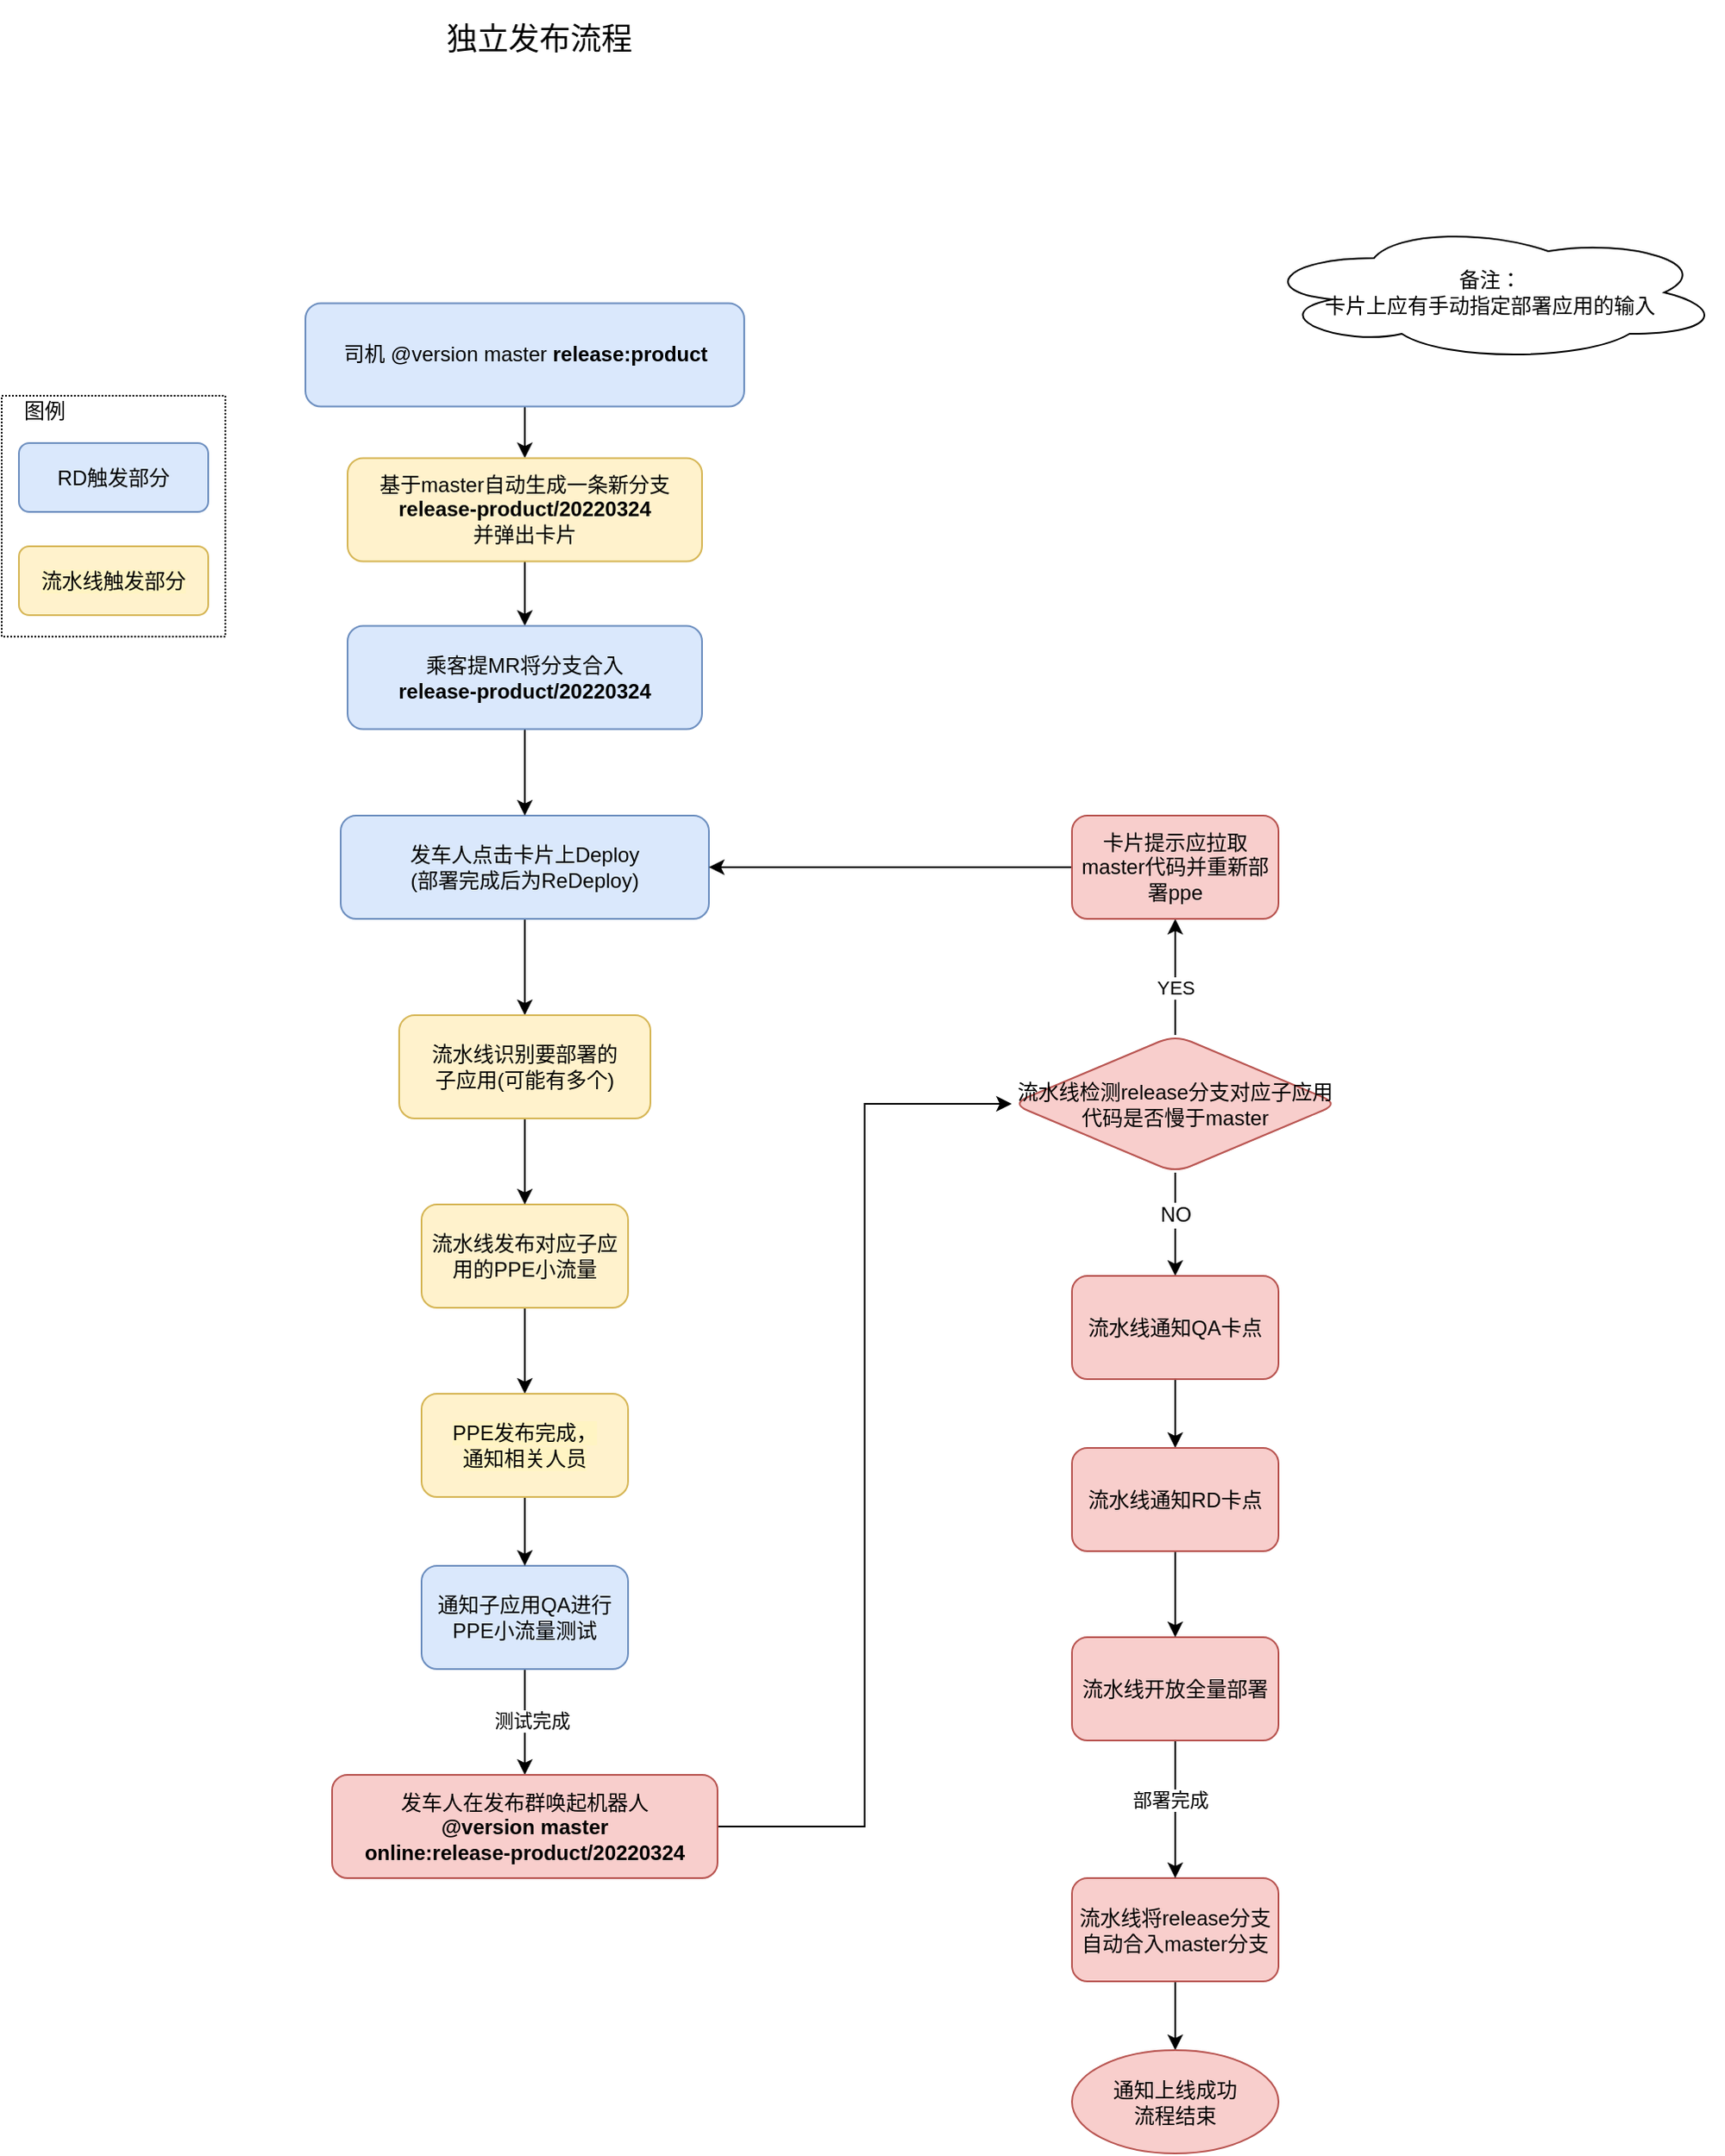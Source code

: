 <mxfile version="16.6.1" type="github">
  <diagram id="fjeT-Q81lyp6K0VjsVOl" name="Page-1">
    <mxGraphModel dx="1366" dy="852" grid="1" gridSize="10" guides="1" tooltips="1" connect="1" arrows="1" fold="1" page="1" pageScale="1" pageWidth="827" pageHeight="1169" math="0" shadow="0">
      <root>
        <mxCell id="0" />
        <mxCell id="1" parent="0" />
        <mxCell id="vat9FCL66bpgNvRTvxZE-51" value="备注：&lt;br&gt;卡片上应有手动指定部署应用的输入" style="ellipse;shape=cloud;whiteSpace=wrap;html=1;" vertex="1" parent="1">
          <mxGeometry x="970" y="180" width="270" height="80" as="geometry" />
        </mxCell>
        <mxCell id="vat9FCL66bpgNvRTvxZE-2" value="" style="rounded=0;whiteSpace=wrap;html=1;labelBackgroundColor=#FFF4C3;fillColor=none;dashed=1;dashPattern=1 1;" vertex="1" parent="1">
          <mxGeometry x="240" y="280" width="130" height="140" as="geometry" />
        </mxCell>
        <mxCell id="vat9FCL66bpgNvRTvxZE-5" value="&lt;font style=&quot;font-size: 18px&quot;&gt;独立发布流程&lt;br&gt;&lt;/font&gt;" style="text;html=1;strokeColor=none;fillColor=none;align=center;verticalAlign=middle;whiteSpace=wrap;rounded=0;" vertex="1" parent="1">
          <mxGeometry x="420.5" y="50" width="263" height="45" as="geometry" />
        </mxCell>
        <mxCell id="vat9FCL66bpgNvRTvxZE-6" value="" style="edgeStyle=orthogonalEdgeStyle;rounded=0;orthogonalLoop=1;jettySize=auto;html=1;" edge="1" parent="1" source="vat9FCL66bpgNvRTvxZE-7" target="vat9FCL66bpgNvRTvxZE-34">
          <mxGeometry relative="1" as="geometry" />
        </mxCell>
        <mxCell id="vat9FCL66bpgNvRTvxZE-7" value="流水线将release分支自动合入master分支" style="whiteSpace=wrap;html=1;rounded=1;fillColor=#f8cecc;strokeColor=#b85450;" vertex="1" parent="1">
          <mxGeometry x="862" y="1141.5" width="120" height="60" as="geometry" />
        </mxCell>
        <mxCell id="vat9FCL66bpgNvRTvxZE-54" value="" style="edgeStyle=orthogonalEdgeStyle;rounded=0;orthogonalLoop=1;jettySize=auto;html=1;" edge="1" parent="1" source="vat9FCL66bpgNvRTvxZE-10" target="vat9FCL66bpgNvRTvxZE-53">
          <mxGeometry relative="1" as="geometry" />
        </mxCell>
        <mxCell id="vat9FCL66bpgNvRTvxZE-10" value="流水线发布对应子应用的PPE小流量" style="whiteSpace=wrap;html=1;rounded=1;fillColor=#fff2cc;strokeColor=#d6b656;" vertex="1" parent="1">
          <mxGeometry x="484" y="750" width="120" height="60" as="geometry" />
        </mxCell>
        <mxCell id="vat9FCL66bpgNvRTvxZE-57" value="" style="edgeStyle=orthogonalEdgeStyle;rounded=0;orthogonalLoop=1;jettySize=auto;html=1;" edge="1" parent="1" source="vat9FCL66bpgNvRTvxZE-13" target="vat9FCL66bpgNvRTvxZE-31">
          <mxGeometry relative="1" as="geometry" />
        </mxCell>
        <mxCell id="vat9FCL66bpgNvRTvxZE-58" value="测试完成" style="edgeLabel;html=1;align=center;verticalAlign=middle;resizable=0;points=[];" vertex="1" connectable="0" parent="vat9FCL66bpgNvRTvxZE-57">
          <mxGeometry x="-0.041" y="4" relative="1" as="geometry">
            <mxPoint as="offset" />
          </mxGeometry>
        </mxCell>
        <mxCell id="vat9FCL66bpgNvRTvxZE-13" value="通知子应用QA进行PPE小流量测试" style="whiteSpace=wrap;html=1;rounded=1;fillColor=#dae8fc;strokeColor=#6c8ebf;" vertex="1" parent="1">
          <mxGeometry x="484" y="960.0" width="120" height="60" as="geometry" />
        </mxCell>
        <mxCell id="vat9FCL66bpgNvRTvxZE-14" style="edgeStyle=orthogonalEdgeStyle;rounded=0;orthogonalLoop=1;jettySize=auto;html=1;exitX=0.5;exitY=1;exitDx=0;exitDy=0;" edge="1" parent="1" source="vat9FCL66bpgNvRTvxZE-16" target="vat9FCL66bpgNvRTvxZE-7">
          <mxGeometry relative="1" as="geometry" />
        </mxCell>
        <mxCell id="vat9FCL66bpgNvRTvxZE-15" value="部署完成" style="edgeLabel;html=1;align=center;verticalAlign=middle;resizable=0;points=[];" vertex="1" connectable="0" parent="vat9FCL66bpgNvRTvxZE-14">
          <mxGeometry x="-0.145" y="-3" relative="1" as="geometry">
            <mxPoint as="offset" />
          </mxGeometry>
        </mxCell>
        <mxCell id="vat9FCL66bpgNvRTvxZE-16" value="流水线开放全量部署" style="whiteSpace=wrap;html=1;rounded=1;fillColor=#f8cecc;strokeColor=#b85450;" vertex="1" parent="1">
          <mxGeometry x="862" y="1001.5" width="120" height="60" as="geometry" />
        </mxCell>
        <mxCell id="vat9FCL66bpgNvRTvxZE-17" value="" style="edgeStyle=orthogonalEdgeStyle;rounded=0;orthogonalLoop=1;jettySize=auto;html=1;" edge="1" parent="1" source="vat9FCL66bpgNvRTvxZE-18" target="vat9FCL66bpgNvRTvxZE-20">
          <mxGeometry relative="1" as="geometry" />
        </mxCell>
        <mxCell id="vat9FCL66bpgNvRTvxZE-18" value="发车人点击卡片上Deploy&lt;br&gt;(部署完成后为ReDeploy)" style="rounded=1;whiteSpace=wrap;html=1;fillColor=#dae8fc;strokeColor=#6c8ebf;" vertex="1" parent="1">
          <mxGeometry x="437" y="524" width="214" height="60" as="geometry" />
        </mxCell>
        <mxCell id="vat9FCL66bpgNvRTvxZE-52" value="" style="edgeStyle=orthogonalEdgeStyle;rounded=0;orthogonalLoop=1;jettySize=auto;html=1;" edge="1" parent="1" source="vat9FCL66bpgNvRTvxZE-20" target="vat9FCL66bpgNvRTvxZE-10">
          <mxGeometry relative="1" as="geometry" />
        </mxCell>
        <mxCell id="vat9FCL66bpgNvRTvxZE-20" value="流水线识别要部署的&lt;br&gt;子应用(可能有多个)" style="whiteSpace=wrap;html=1;rounded=1;fillColor=#fff2cc;strokeColor=#d6b656;" vertex="1" parent="1">
          <mxGeometry x="471" y="640" width="146" height="60" as="geometry" />
        </mxCell>
        <mxCell id="vat9FCL66bpgNvRTvxZE-25" value="" style="edgeStyle=orthogonalEdgeStyle;rounded=0;orthogonalLoop=1;jettySize=auto;html=1;" edge="1" parent="1" source="vat9FCL66bpgNvRTvxZE-29" target="vat9FCL66bpgNvRTvxZE-33">
          <mxGeometry relative="1" as="geometry" />
        </mxCell>
        <mxCell id="vat9FCL66bpgNvRTvxZE-26" value="YES" style="edgeLabel;html=1;align=center;verticalAlign=middle;resizable=0;points=[];" vertex="1" connectable="0" parent="vat9FCL66bpgNvRTvxZE-25">
          <mxGeometry x="-0.172" relative="1" as="geometry">
            <mxPoint as="offset" />
          </mxGeometry>
        </mxCell>
        <mxCell id="vat9FCL66bpgNvRTvxZE-27" value="" style="edgeStyle=orthogonalEdgeStyle;rounded=0;orthogonalLoop=1;jettySize=auto;html=1;labelBackgroundColor=#FFFFFF;fontSize=12;" edge="1" parent="1" source="vat9FCL66bpgNvRTvxZE-29" target="vat9FCL66bpgNvRTvxZE-40">
          <mxGeometry relative="1" as="geometry" />
        </mxCell>
        <mxCell id="vat9FCL66bpgNvRTvxZE-28" value="NO" style="edgeLabel;html=1;align=center;verticalAlign=middle;resizable=0;points=[];fontSize=12;" vertex="1" connectable="0" parent="vat9FCL66bpgNvRTvxZE-27">
          <mxGeometry x="-0.329" y="-4" relative="1" as="geometry">
            <mxPoint x="4" y="4" as="offset" />
          </mxGeometry>
        </mxCell>
        <mxCell id="vat9FCL66bpgNvRTvxZE-29" value="流水线检测release分支对应子应用代码是否慢于master" style="rhombus;whiteSpace=wrap;html=1;rounded=1;fillColor=#f8cecc;strokeColor=#b85450;" vertex="1" parent="1">
          <mxGeometry x="827" y="651.5" width="190" height="80" as="geometry" />
        </mxCell>
        <mxCell id="vat9FCL66bpgNvRTvxZE-30" style="edgeStyle=orthogonalEdgeStyle;rounded=0;orthogonalLoop=1;jettySize=auto;html=1;exitX=1;exitY=0.5;exitDx=0;exitDy=0;entryX=0;entryY=0.5;entryDx=0;entryDy=0;labelBackgroundColor=#FFFFFF;fontSize=12;" edge="1" parent="1" source="vat9FCL66bpgNvRTvxZE-31" target="vat9FCL66bpgNvRTvxZE-29">
          <mxGeometry relative="1" as="geometry" />
        </mxCell>
        <mxCell id="vat9FCL66bpgNvRTvxZE-31" value="发车人在发布群唤起机器人&lt;br&gt;&lt;b&gt;@version master&lt;br&gt;online:&lt;/b&gt;&lt;b&gt;release-product/20220324&lt;/b&gt;" style="whiteSpace=wrap;html=1;rounded=1;fillColor=#f8cecc;strokeColor=#b85450;" vertex="1" parent="1">
          <mxGeometry x="432" y="1081.5" width="224" height="60" as="geometry" />
        </mxCell>
        <mxCell id="vat9FCL66bpgNvRTvxZE-32" style="edgeStyle=orthogonalEdgeStyle;rounded=0;orthogonalLoop=1;jettySize=auto;html=1;exitX=0;exitY=0.5;exitDx=0;exitDy=0;labelBackgroundColor=#FFFFFF;fontSize=12;" edge="1" parent="1" source="vat9FCL66bpgNvRTvxZE-33" target="vat9FCL66bpgNvRTvxZE-18">
          <mxGeometry relative="1" as="geometry" />
        </mxCell>
        <mxCell id="vat9FCL66bpgNvRTvxZE-33" value="卡片提示应拉取master代码并重新部署ppe" style="whiteSpace=wrap;html=1;rounded=1;fillColor=#f8cecc;strokeColor=#b85450;" vertex="1" parent="1">
          <mxGeometry x="862" y="524" width="120" height="60" as="geometry" />
        </mxCell>
        <mxCell id="vat9FCL66bpgNvRTvxZE-34" value="通知上线成功&lt;br&gt;流程结束" style="ellipse;whiteSpace=wrap;html=1;rounded=1;fillColor=#f8cecc;strokeColor=#b85450;" vertex="1" parent="1">
          <mxGeometry x="862" y="1241.5" width="120" height="60" as="geometry" />
        </mxCell>
        <mxCell id="vat9FCL66bpgNvRTvxZE-35" value="RD触发部分" style="rounded=1;whiteSpace=wrap;html=1;fillColor=#dae8fc;strokeColor=#6c8ebf;" vertex="1" parent="1">
          <mxGeometry x="250" y="307.5" width="110" height="40" as="geometry" />
        </mxCell>
        <mxCell id="vat9FCL66bpgNvRTvxZE-36" value="&lt;span style=&quot;background-color: rgb(255 , 244 , 195)&quot;&gt;流水线触发部分&lt;/span&gt;" style="whiteSpace=wrap;html=1;rounded=1;fillColor=#fff2cc;strokeColor=#d6b656;" vertex="1" parent="1">
          <mxGeometry x="250" y="367.5" width="110" height="40" as="geometry" />
        </mxCell>
        <mxCell id="vat9FCL66bpgNvRTvxZE-37" value="&lt;span style=&quot;font-size: 12px&quot;&gt;图例&lt;/span&gt;" style="text;html=1;strokeColor=none;fillColor=none;align=center;verticalAlign=middle;whiteSpace=wrap;rounded=0;dashed=1;dashPattern=1 1;labelBackgroundColor=none;fontSize=12;" vertex="1" parent="1">
          <mxGeometry x="250" y="280" width="30" height="17.5" as="geometry" />
        </mxCell>
        <mxCell id="vat9FCL66bpgNvRTvxZE-39" value="" style="edgeStyle=orthogonalEdgeStyle;rounded=0;orthogonalLoop=1;jettySize=auto;html=1;labelBackgroundColor=#FFFFFF;fontSize=12;" edge="1" parent="1" source="vat9FCL66bpgNvRTvxZE-40" target="vat9FCL66bpgNvRTvxZE-42">
          <mxGeometry relative="1" as="geometry" />
        </mxCell>
        <mxCell id="vat9FCL66bpgNvRTvxZE-40" value="流水线通知QA卡点" style="whiteSpace=wrap;html=1;fillColor=#f8cecc;strokeColor=#b85450;rounded=1;" vertex="1" parent="1">
          <mxGeometry x="862" y="791.5" width="120" height="60" as="geometry" />
        </mxCell>
        <mxCell id="vat9FCL66bpgNvRTvxZE-41" value="" style="edgeStyle=orthogonalEdgeStyle;rounded=0;orthogonalLoop=1;jettySize=auto;html=1;labelBackgroundColor=#FFFFFF;fontSize=12;" edge="1" parent="1" source="vat9FCL66bpgNvRTvxZE-42" target="vat9FCL66bpgNvRTvxZE-16">
          <mxGeometry relative="1" as="geometry" />
        </mxCell>
        <mxCell id="vat9FCL66bpgNvRTvxZE-42" value="流水线通知RD卡点" style="whiteSpace=wrap;html=1;fillColor=#f8cecc;strokeColor=#b85450;rounded=1;" vertex="1" parent="1">
          <mxGeometry x="862" y="891.5" width="120" height="60" as="geometry" />
        </mxCell>
        <mxCell id="vat9FCL66bpgNvRTvxZE-43" value="" style="edgeStyle=orthogonalEdgeStyle;rounded=0;orthogonalLoop=1;jettySize=auto;html=1;labelBackgroundColor=#FFFFFF;fontSize=12;" edge="1" parent="1" source="vat9FCL66bpgNvRTvxZE-44" target="vat9FCL66bpgNvRTvxZE-46">
          <mxGeometry relative="1" as="geometry" />
        </mxCell>
        <mxCell id="vat9FCL66bpgNvRTvxZE-44" value="司机 @version master&amp;nbsp;&lt;b&gt;release:product&lt;/b&gt;" style="rounded=1;whiteSpace=wrap;html=1;fillColor=#dae8fc;strokeColor=#6c8ebf;" vertex="1" parent="1">
          <mxGeometry x="416.5" y="226.25" width="255" height="60" as="geometry" />
        </mxCell>
        <mxCell id="vat9FCL66bpgNvRTvxZE-45" value="" style="edgeStyle=orthogonalEdgeStyle;rounded=0;orthogonalLoop=1;jettySize=auto;html=1;labelBackgroundColor=#FFFFFF;fontSize=12;" edge="1" parent="1" source="vat9FCL66bpgNvRTvxZE-46" target="vat9FCL66bpgNvRTvxZE-48">
          <mxGeometry relative="1" as="geometry" />
        </mxCell>
        <mxCell id="vat9FCL66bpgNvRTvxZE-46" value="基于master自动生成一条新分支&lt;br&gt;&lt;b&gt;release-product/20220324&lt;/b&gt;&lt;br&gt;并弹出卡片" style="rounded=1;whiteSpace=wrap;html=1;fillColor=#fff2cc;strokeColor=#d6b656;" vertex="1" parent="1">
          <mxGeometry x="441" y="316.25" width="206" height="60" as="geometry" />
        </mxCell>
        <mxCell id="vat9FCL66bpgNvRTvxZE-49" value="" style="edgeStyle=orthogonalEdgeStyle;rounded=0;orthogonalLoop=1;jettySize=auto;html=1;" edge="1" parent="1" source="vat9FCL66bpgNvRTvxZE-48" target="vat9FCL66bpgNvRTvxZE-18">
          <mxGeometry relative="1" as="geometry" />
        </mxCell>
        <mxCell id="vat9FCL66bpgNvRTvxZE-48" value="乘客提MR将分支合入&lt;br&gt;&lt;b&gt;release-product/20220324&lt;/b&gt;" style="rounded=1;whiteSpace=wrap;html=1;fillColor=#dae8fc;strokeColor=#6c8ebf;" vertex="1" parent="1">
          <mxGeometry x="441" y="413.75" width="206" height="60" as="geometry" />
        </mxCell>
        <mxCell id="vat9FCL66bpgNvRTvxZE-55" value="" style="edgeStyle=orthogonalEdgeStyle;rounded=0;orthogonalLoop=1;jettySize=auto;html=1;" edge="1" parent="1" source="vat9FCL66bpgNvRTvxZE-53" target="vat9FCL66bpgNvRTvxZE-13">
          <mxGeometry relative="1" as="geometry" />
        </mxCell>
        <mxCell id="vat9FCL66bpgNvRTvxZE-53" value="&lt;span style=&quot;background-color: rgb(255 , 244 , 195)&quot;&gt;PPE发布完成，&lt;br&gt;通知相关人员&lt;/span&gt;" style="whiteSpace=wrap;html=1;rounded=1;fillColor=#fff2cc;strokeColor=#d6b656;" vertex="1" parent="1">
          <mxGeometry x="484" y="860" width="120" height="60" as="geometry" />
        </mxCell>
      </root>
    </mxGraphModel>
  </diagram>
</mxfile>
